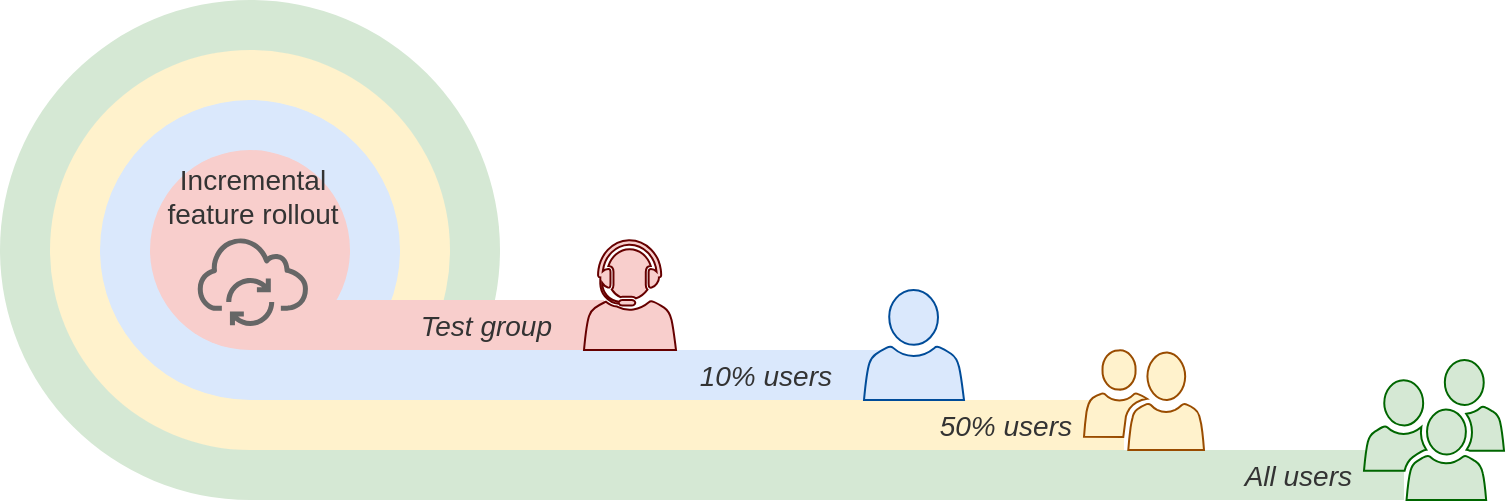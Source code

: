 <mxfile version="20.8.10" type="device"><diagram id="C22Zyo9x9_IkmYV2H3KQ" name="feature-flags-incremental-roll-out"><mxGraphModel dx="684" dy="413" grid="1" gridSize="10" guides="1" tooltips="1" connect="1" arrows="1" fold="1" page="0" pageScale="1" pageWidth="827" pageHeight="1169" math="0" shadow="0"><root><mxCell id="0"/><mxCell id="1" parent="0"/><mxCell id="flxUT0xNVM0pax2TbfPo-14" value="" style="ellipse;html=1;strokeWidth=4;fillColor=#d5e8d4;strokeColor=none;shadow=0;fontSize=10;align=center;fontStyle=0;whiteSpace=wrap;spacing=10;" parent="1" vertex="1"><mxGeometry x="538" y="495" width="250" height="250" as="geometry"/></mxCell><mxCell id="flxUT0xNVM0pax2TbfPo-15" value="" style="ellipse;html=1;strokeWidth=4;fillColor=#fff2cc;strokeColor=none;shadow=0;fontSize=10;align=center;fontStyle=0;whiteSpace=wrap;spacing=10;" parent="1" vertex="1"><mxGeometry x="563" y="520" width="200" height="200" as="geometry"/></mxCell><mxCell id="flxUT0xNVM0pax2TbfPo-16" value="" style="ellipse;html=1;strokeWidth=4;fillColor=#dae8fc;strokeColor=none;shadow=0;fontSize=10;align=center;fontStyle=0;whiteSpace=wrap;spacing=10;" parent="1" vertex="1"><mxGeometry x="588" y="545" width="150" height="150" as="geometry"/></mxCell><mxCell id="flxUT0xNVM0pax2TbfPo-17" value="" style="ellipse;html=1;strokeWidth=4;fillColor=#F8CECC;strokeColor=none;shadow=0;fontSize=14;align=center;fontStyle=0;whiteSpace=wrap;spacing=10;fontColor=#000000;" parent="1" vertex="1"><mxGeometry x="613" y="570" width="100" height="100" as="geometry"/></mxCell><mxCell id="flxUT0xNVM0pax2TbfPo-18" value="Test group" style="html=1;shape=mxgraph.infographic.ribbonSimple;notch1=0;notch2=0;fillColor=#F8CECC;strokeColor=none;align=right;verticalAlign=middle;fontSize=14;fontStyle=2;shadow=0;spacingRight=25;fontFamily=Helvetica;fontColor=#333333;" parent="1" vertex="1"><mxGeometry x="663" y="645" width="177" height="25" as="geometry"/></mxCell><mxCell id="flxUT0xNVM0pax2TbfPo-19" value="10% users" style="html=1;shape=mxgraph.infographic.ribbonSimple;notch1=0;notch2=0;fillColor=#dae8fc;strokeColor=none;align=right;verticalAlign=middle;fontSize=14;fontStyle=2;shadow=0;spacingRight=25;fontColor=#333333;fontFamily=Helvetica;" parent="1" vertex="1"><mxGeometry x="663" y="670" width="317" height="25" as="geometry"/></mxCell><mxCell id="flxUT0xNVM0pax2TbfPo-20" value="50% users" style="html=1;shape=mxgraph.infographic.ribbonSimple;notch1=0;notch2=0;fillColor=#fff2cc;strokeColor=none;align=right;verticalAlign=middle;fontSize=14;fontStyle=2;shadow=0;spacingRight=25;fontFamily=Helvetica;fontColor=#333333;" parent="1" vertex="1"><mxGeometry x="663" y="695" width="437" height="25" as="geometry"/></mxCell><mxCell id="flxUT0xNVM0pax2TbfPo-21" value="All users" style="html=1;shape=mxgraph.infographic.ribbonSimple;notch1=0;notch2=0;fillColor=#d5e8d4;strokeColor=none;align=right;verticalAlign=middle;fontSize=14;fontStyle=2;shadow=0;spacingRight=25;fontColor=#333333;fontFamily=Helvetica;" parent="1" vertex="1"><mxGeometry x="663" y="720" width="577" height="25" as="geometry"/></mxCell><mxCell id="flxUT0xNVM0pax2TbfPo-4" value="" style="sketch=0;pointerEvents=1;shadow=0;dashed=0;html=1;strokeColor=#004C99;fillColor=#dae8fc;labelPosition=center;verticalLabelPosition=bottom;verticalAlign=top;outlineConnect=0;align=center;shape=mxgraph.office.users.user;fontSize=16;" parent="1" vertex="1"><mxGeometry x="970" y="640" width="50" height="55" as="geometry"/></mxCell><mxCell id="flxUT0xNVM0pax2TbfPo-5" value="" style="sketch=0;pointerEvents=1;shadow=0;dashed=0;html=1;strokeColor=#994C00;labelPosition=center;verticalLabelPosition=bottom;verticalAlign=top;align=center;fillColor=#fff2cc;shape=mxgraph.mscae.intune.user_group;fontSize=16;" parent="1" vertex="1"><mxGeometry x="1080" y="670" width="60" height="50" as="geometry"/></mxCell><mxCell id="flxUT0xNVM0pax2TbfPo-6" value="" style="sketch=0;pointerEvents=1;shadow=0;dashed=0;html=1;strokeColor=#006600;fillColor=#d5e8d4;labelPosition=center;verticalLabelPosition=bottom;verticalAlign=top;outlineConnect=0;align=center;shape=mxgraph.office.users.users;fontSize=16;" parent="1" vertex="1"><mxGeometry x="1220" y="675" width="70" height="70" as="geometry"/></mxCell><mxCell id="flxUT0xNVM0pax2TbfPo-7" value="" style="sketch=0;pointerEvents=1;shadow=0;dashed=0;html=1;strokeColor=#660000;fillColor=#F8CECC;labelPosition=center;verticalLabelPosition=bottom;verticalAlign=top;outlineConnect=0;align=center;shape=mxgraph.office.users.call_center_agent;fontSize=16;" parent="1" vertex="1"><mxGeometry x="830" y="615" width="46" height="55" as="geometry"/></mxCell><mxCell id="flxUT0xNVM0pax2TbfPo-25" value="Incremental&lt;br&gt;feature rollout" style="sketch=0;outlineConnect=0;fillColor=#666666;strokeColor=#6F0000;dashed=0;verticalLabelPosition=top;verticalAlign=bottom;align=center;html=1;fontSize=14;fontStyle=0;aspect=fixed;pointerEvents=1;shape=mxgraph.aws4.iot_over_the_air_update;fontColor=#333333;gradientColor=none;labelPosition=center;" parent="1" vertex="1"><mxGeometry x="636.56" y="613" width="55.71" height="45" as="geometry"/></mxCell></root></mxGraphModel></diagram></mxfile>